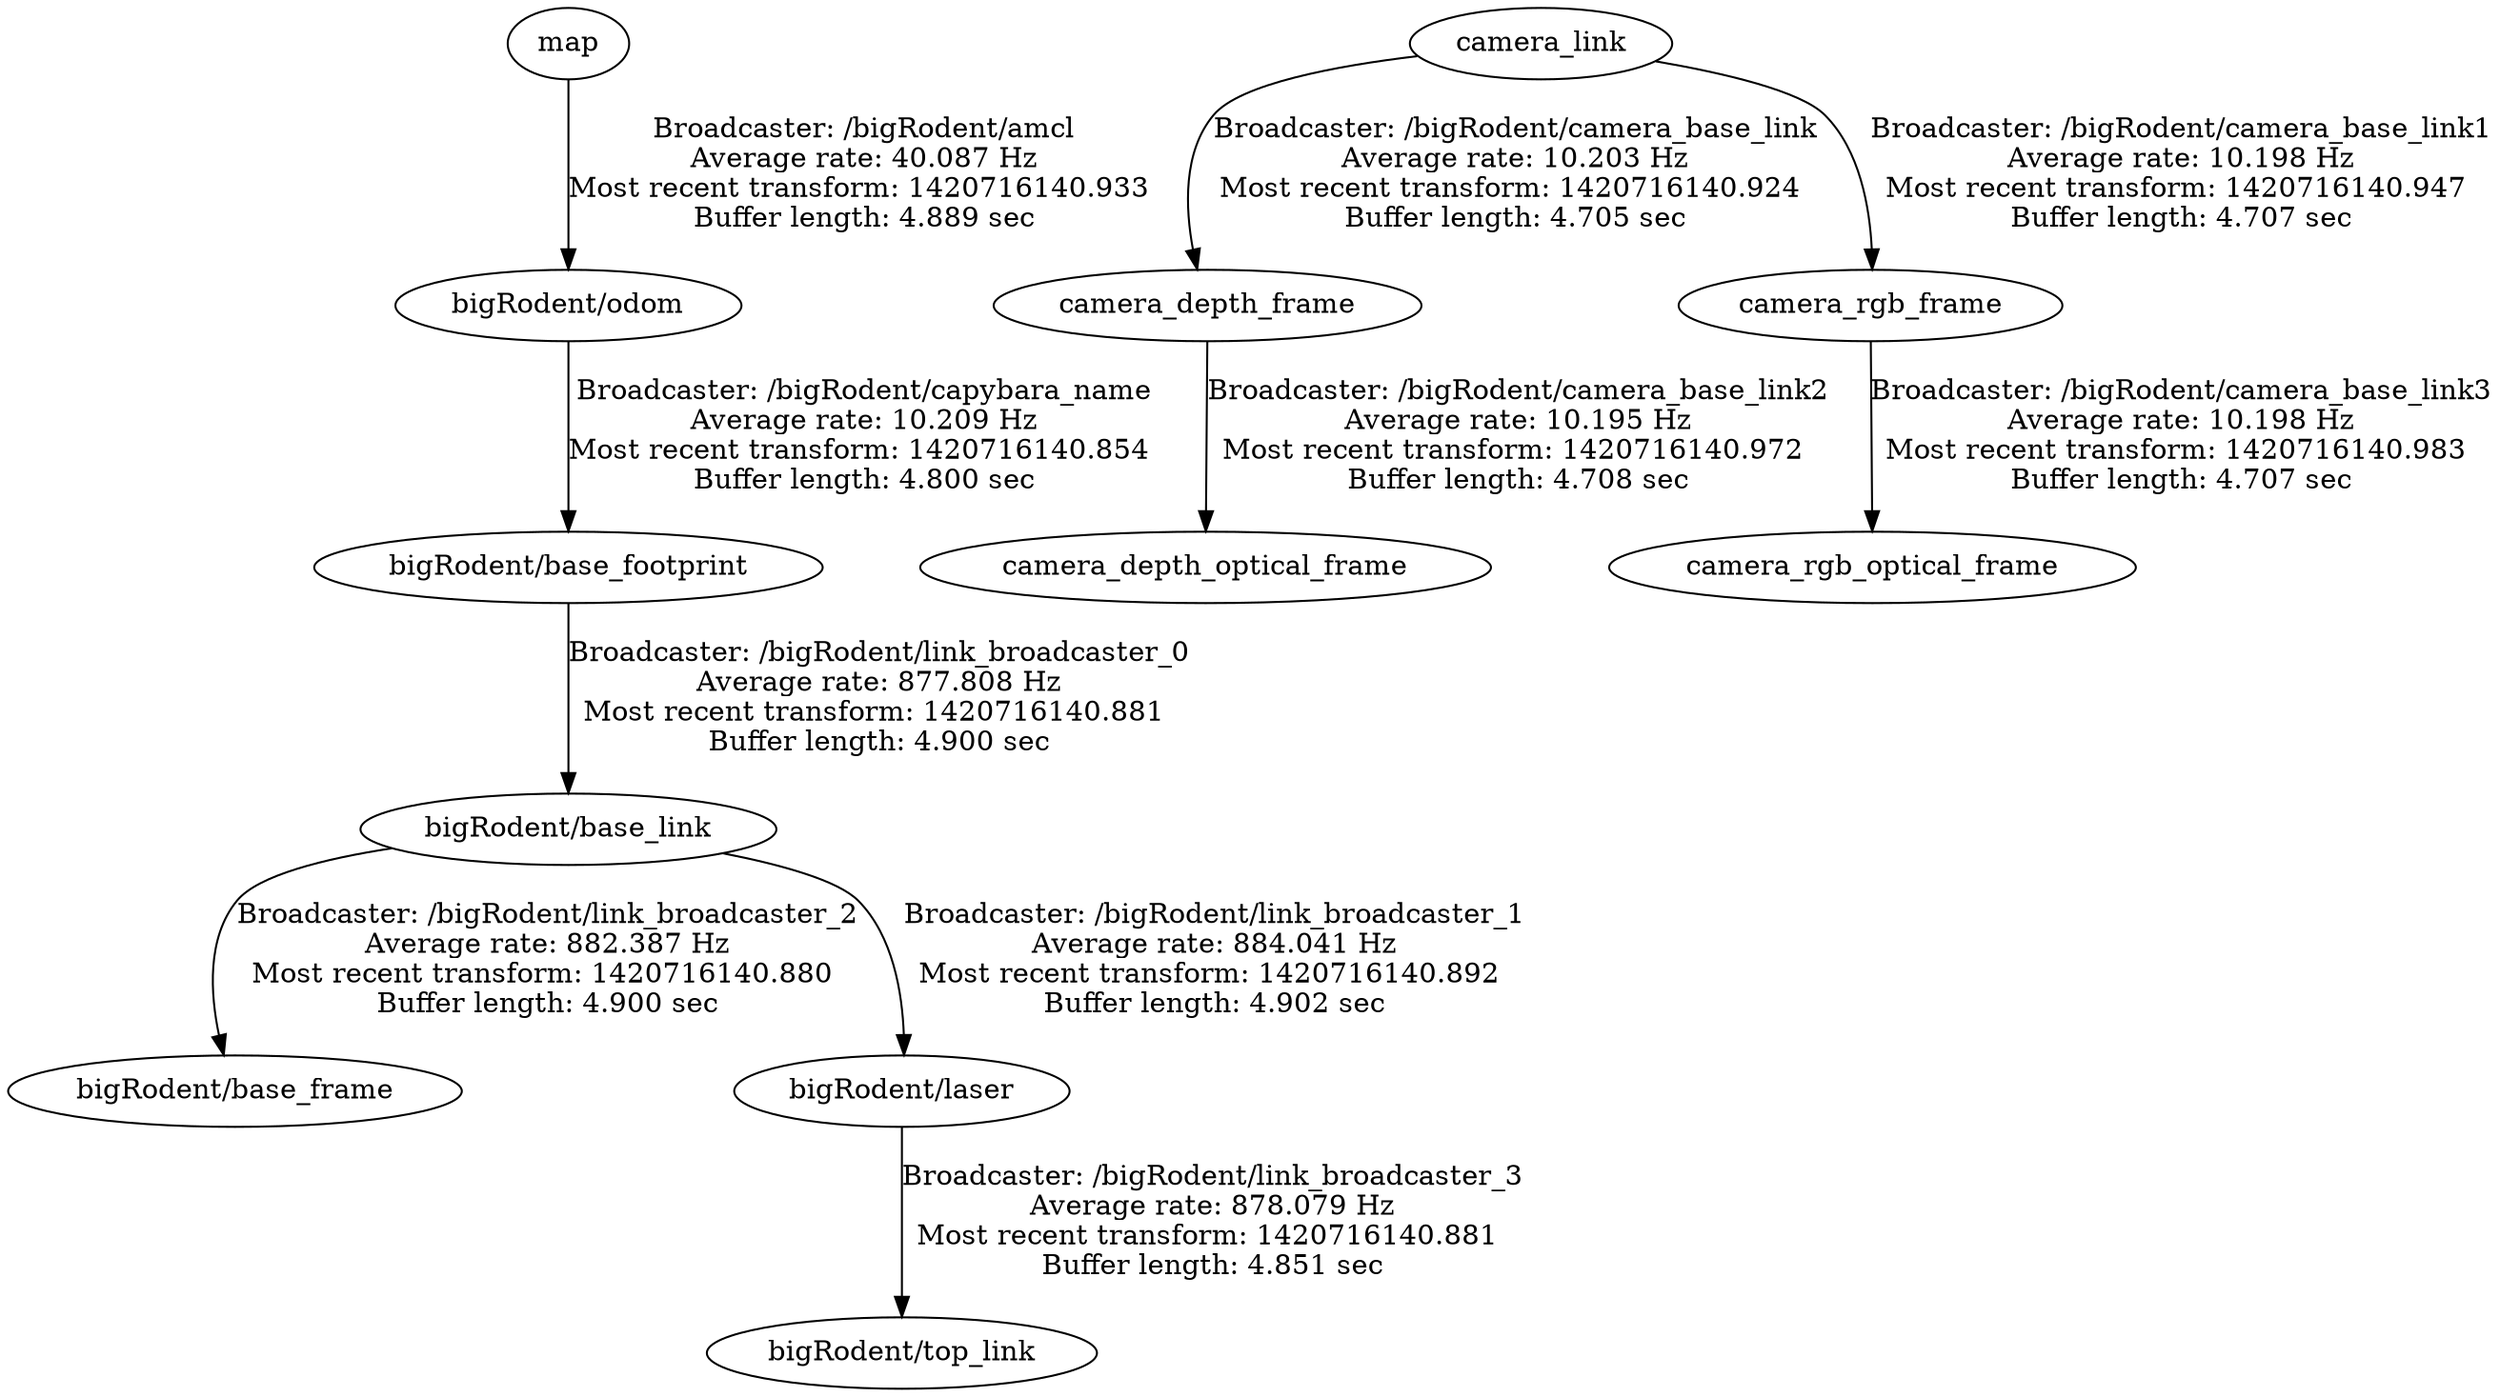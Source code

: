 digraph G {
"bigRodent/base_footprint" -> "bigRodent/base_link"[label="Broadcaster: /bigRodent/link_broadcaster_0\nAverage rate: 877.808 Hz\nMost recent transform: 1420716140.881 \nBuffer length: 4.900 sec\n"];
"bigRodent/odom" -> "bigRodent/base_footprint"[label="Broadcaster: /bigRodent/capybara_name\nAverage rate: 10.209 Hz\nMost recent transform: 1420716140.854 \nBuffer length: 4.800 sec\n"];
"bigRodent/base_link" -> "bigRodent/base_frame"[label="Broadcaster: /bigRodent/link_broadcaster_2\nAverage rate: 882.387 Hz\nMost recent transform: 1420716140.880 \nBuffer length: 4.900 sec\n"];
"bigRodent/base_link" -> "bigRodent/laser"[label="Broadcaster: /bigRodent/link_broadcaster_1\nAverage rate: 884.041 Hz\nMost recent transform: 1420716140.892 \nBuffer length: 4.902 sec\n"];
"map" -> "bigRodent/odom"[label="Broadcaster: /bigRodent/amcl\nAverage rate: 40.087 Hz\nMost recent transform: 1420716140.933 \nBuffer length: 4.889 sec\n"];
"bigRodent/laser" -> "bigRodent/top_link"[label="Broadcaster: /bigRodent/link_broadcaster_3\nAverage rate: 878.079 Hz\nMost recent transform: 1420716140.881 \nBuffer length: 4.851 sec\n"];
"camera_link" -> "camera_depth_frame"[label="Broadcaster: /bigRodent/camera_base_link\nAverage rate: 10.203 Hz\nMost recent transform: 1420716140.924 \nBuffer length: 4.705 sec\n"];
"camera_link" -> "camera_rgb_frame"[label="Broadcaster: /bigRodent/camera_base_link1\nAverage rate: 10.198 Hz\nMost recent transform: 1420716140.947 \nBuffer length: 4.707 sec\n"];
"camera_depth_frame" -> "camera_depth_optical_frame"[label="Broadcaster: /bigRodent/camera_base_link2\nAverage rate: 10.195 Hz\nMost recent transform: 1420716140.972 \nBuffer length: 4.708 sec\n"];
"camera_rgb_frame" -> "camera_rgb_optical_frame"[label="Broadcaster: /bigRodent/camera_base_link3\nAverage rate: 10.198 Hz\nMost recent transform: 1420716140.983 \nBuffer length: 4.707 sec\n"];
}